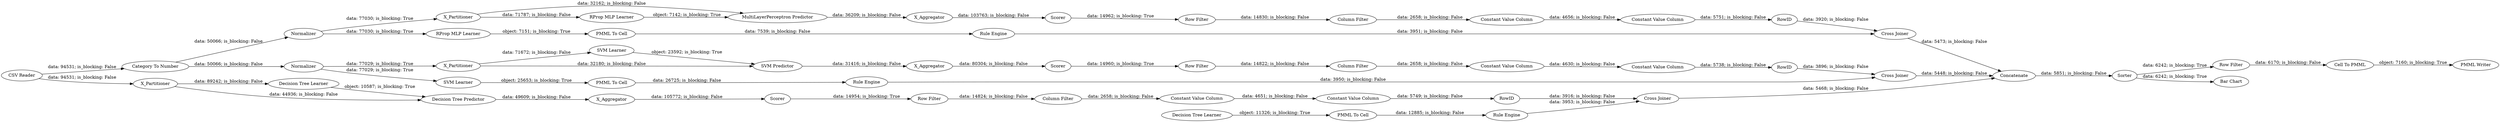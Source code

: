 digraph {
	"-5642794062386394528_54" [label="Cell To PMML"]
	"-5642794062386394528_62" [label="CSV Reader"]
	"8062401032720816104_39" [label="Cross Joiner"]
	"8062401032720816104_41" [label=Scorer]
	"-5642794062386394528_52" [label=Sorter]
	"8062401032720816104_31" [label="SVM Learner"]
	"8062401032720816104_2" [label=X_Partitioner]
	"-2920368334955128809_294" [label="Column Filter"]
	"-2928240355813693088_294" [label="Column Filter"]
	"-2928240355813693088_292" [label="Constant Value Column"]
	"-4570614769943873546_33" [label="SVM Learner"]
	"-3940816026622546257_2" [label=X_Partitioner]
	"-5642794062386394528_61" [label="PMML Writer"]
	"-7822843024952221518_34" [label="Rule Engine"]
	"-4570614769943873546_35" [label="Rule Engine"]
	"-2928240355813693088_290" [label="Constant Value Column"]
	"-3940816026622546257_32" [label="MultiLayerPerceptron Predictor"]
	"-3940816026622546257_38" [label="Cross Joiner"]
	"-2920368334955128809_293" [label=RowID]
	"8062401032720816104_7" [label=X_Aggregator]
	"2620261940443423915_34" [label="Rule Engine"]
	"-2736276743484925223_39" [label=Scorer]
	"-2736276743484925223_31" [label="Decision Tree Learner"]
	"-3940816026622546257_39" [label=Normalizer]
	"-2920368334955128809_290" [label="Constant Value Column"]
	"2620261940443423915_33" [label="Decision Tree Learner"]
	"-3940816026622546257_40" [label=Scorer]
	"-3940816026622546257_31" [label="RProp MLP Learner"]
	"-5642794062386394528_60" [label=Concatenate]
	"-5642794062386394528_53" [label="Row Filter"]
	"-7822843024952221518_22" [label="PMML To Cell"]
	"-2736276743484925223_38" [label="Cross Joiner"]
	"-2736276743484925223_7" [label=X_Aggregator]
	"-4570614769943873546_34" [label="PMML To Cell"]
	"-7110943572197477622_294" [label="Column Filter"]
	"-2736276743484925223_32" [label="Decision Tree Predictor"]
	"2620261940443423915_28" [label="PMML To Cell"]
	"-2928240355813693088_9" [label="Row Filter"]
	"-7110943572197477622_9" [label="Row Filter"]
	"-7110943572197477622_290" [label="Constant Value Column"]
	"-5642794062386394528_58" [label="Category To Number"]
	"-7110943572197477622_292" [label="Constant Value Column"]
	"-7110943572197477622_293" [label=RowID]
	"-2736276743484925223_2" [label=X_Partitioner]
	"-2928240355813693088_293" [label=RowID]
	"-2920368334955128809_9" [label="Row Filter"]
	"-3940816026622546257_7" [label=X_Aggregator]
	"8062401032720816104_40" [label=Normalizer]
	"-2920368334955128809_292" [label="Constant Value Column"]
	"8062401032720816104_32" [label="SVM Predictor"]
	"-5642794062386394528_59" [label="Bar Chart"]
	"-7822843024952221518_35" [label="RProp MLP Learner"]
	"2620261940443423915_34" -> "-2736276743484925223_38" [label="data: 3953; is_blocking: False"]
	"-7822843024952221518_34" -> "-3940816026622546257_38" [label="data: 3951; is_blocking: False"]
	"-2736276743484925223_7" -> "-2736276743484925223_39" [label="data: 105772; is_blocking: False"]
	"-3940816026622546257_40" -> "-2928240355813693088_9" [label="data: 14962; is_blocking: True"]
	"-4570614769943873546_35" -> "8062401032720816104_39" [label="data: 3950; is_blocking: False"]
	"8062401032720816104_39" -> "-5642794062386394528_60" [label="data: 5448; is_blocking: False"]
	"8062401032720816104_2" -> "8062401032720816104_32" [label="data: 32180; is_blocking: False"]
	"-2736276743484925223_32" -> "-2736276743484925223_7" [label="data: 49609; is_blocking: False"]
	"-3940816026622546257_2" -> "-3940816026622546257_31" [label="data: 71787; is_blocking: False"]
	"-3940816026622546257_31" -> "-3940816026622546257_32" [label="object: 7142; is_blocking: True"]
	"-7110943572197477622_292" -> "-7110943572197477622_293" [label="data: 5738; is_blocking: False"]
	"-7110943572197477622_290" -> "-7110943572197477622_292" [label="data: 4630; is_blocking: False"]
	"8062401032720816104_40" -> "8062401032720816104_2" [label="data: 77029; is_blocking: True"]
	"-2736276743484925223_39" -> "-2920368334955128809_9" [label="data: 14954; is_blocking: True"]
	"-3940816026622546257_39" -> "-3940816026622546257_2" [label="data: 77030; is_blocking: True"]
	"-2920368334955128809_290" -> "-2920368334955128809_292" [label="data: 4651; is_blocking: False"]
	"-2920368334955128809_9" -> "-2920368334955128809_294" [label="data: 14824; is_blocking: False"]
	"-5642794062386394528_52" -> "-5642794062386394528_59" [label="data: 6242; is_blocking: True"]
	"-5642794062386394528_60" -> "-5642794062386394528_52" [label="data: 5851; is_blocking: False"]
	"-2920368334955128809_293" -> "-2736276743484925223_38" [label="data: 3916; is_blocking: False"]
	"-4570614769943873546_33" -> "-4570614769943873546_34" [label="object: 25653; is_blocking: True"]
	"-2928240355813693088_9" -> "-2928240355813693088_294" [label="data: 14830; is_blocking: False"]
	"8062401032720816104_31" -> "8062401032720816104_32" [label="object: 23592; is_blocking: True"]
	"-2928240355813693088_292" -> "-2928240355813693088_293" [label="data: 5751; is_blocking: False"]
	"-3940816026622546257_2" -> "-3940816026622546257_32" [label="data: 32162; is_blocking: False"]
	"-2928240355813693088_294" -> "-2928240355813693088_290" [label="data: 2658; is_blocking: False"]
	"-3940816026622546257_38" -> "-5642794062386394528_60" [label="data: 5473; is_blocking: False"]
	"-3940816026622546257_32" -> "-3940816026622546257_7" [label="data: 36209; is_blocking: False"]
	"-5642794062386394528_53" -> "-5642794062386394528_54" [label="data: 6170; is_blocking: False"]
	"-2928240355813693088_290" -> "-2928240355813693088_292" [label="data: 4656; is_blocking: False"]
	"2620261940443423915_28" -> "2620261940443423915_34" [label="data: 12885; is_blocking: False"]
	"-5642794062386394528_58" -> "-3940816026622546257_39" [label="data: 50066; is_blocking: False"]
	"-2736276743484925223_38" -> "-5642794062386394528_60" [label="data: 5468; is_blocking: False"]
	"8062401032720816104_7" -> "8062401032720816104_41" [label="data: 80304; is_blocking: False"]
	"8062401032720816104_32" -> "8062401032720816104_7" [label="data: 31416; is_blocking: False"]
	"-2736276743484925223_31" -> "-2736276743484925223_32" [label="object: 10587; is_blocking: True"]
	"8062401032720816104_40" -> "-4570614769943873546_33" [label="data: 77029; is_blocking: True"]
	"-4570614769943873546_34" -> "-4570614769943873546_35" [label="data: 26725; is_blocking: False"]
	"-7110943572197477622_9" -> "-7110943572197477622_294" [label="data: 14822; is_blocking: False"]
	"-5642794062386394528_52" -> "-5642794062386394528_53" [label="data: 6242; is_blocking: True"]
	"-2920368334955128809_292" -> "-2920368334955128809_293" [label="data: 5749; is_blocking: False"]
	"2620261940443423915_33" -> "2620261940443423915_28" [label="object: 11326; is_blocking: True"]
	"-2736276743484925223_2" -> "-2736276743484925223_31" [label="data: 89242; is_blocking: False"]
	"8062401032720816104_2" -> "8062401032720816104_31" [label="data: 71672; is_blocking: False"]
	"-5642794062386394528_62" -> "-5642794062386394528_58" [label="data: 94531; is_blocking: False"]
	"-2920368334955128809_294" -> "-2920368334955128809_290" [label="data: 2658; is_blocking: False"]
	"-2928240355813693088_293" -> "-3940816026622546257_38" [label="data: 3920; is_blocking: False"]
	"-3940816026622546257_39" -> "-7822843024952221518_35" [label="data: 77030; is_blocking: True"]
	"-5642794062386394528_54" -> "-5642794062386394528_61" [label="object: 7160; is_blocking: True"]
	"-2736276743484925223_2" -> "-2736276743484925223_32" [label="data: 44936; is_blocking: False"]
	"8062401032720816104_41" -> "-7110943572197477622_9" [label="data: 14960; is_blocking: True"]
	"-7110943572197477622_293" -> "8062401032720816104_39" [label="data: 3896; is_blocking: False"]
	"-5642794062386394528_58" -> "8062401032720816104_40" [label="data: 50066; is_blocking: False"]
	"-5642794062386394528_62" -> "-2736276743484925223_2" [label="data: 94531; is_blocking: False"]
	"-7822843024952221518_22" -> "-7822843024952221518_34" [label="data: 7539; is_blocking: False"]
	"-7822843024952221518_35" -> "-7822843024952221518_22" [label="object: 7151; is_blocking: True"]
	"-7110943572197477622_294" -> "-7110943572197477622_290" [label="data: 2658; is_blocking: False"]
	"-3940816026622546257_7" -> "-3940816026622546257_40" [label="data: 103763; is_blocking: False"]
	rankdir=LR
}
